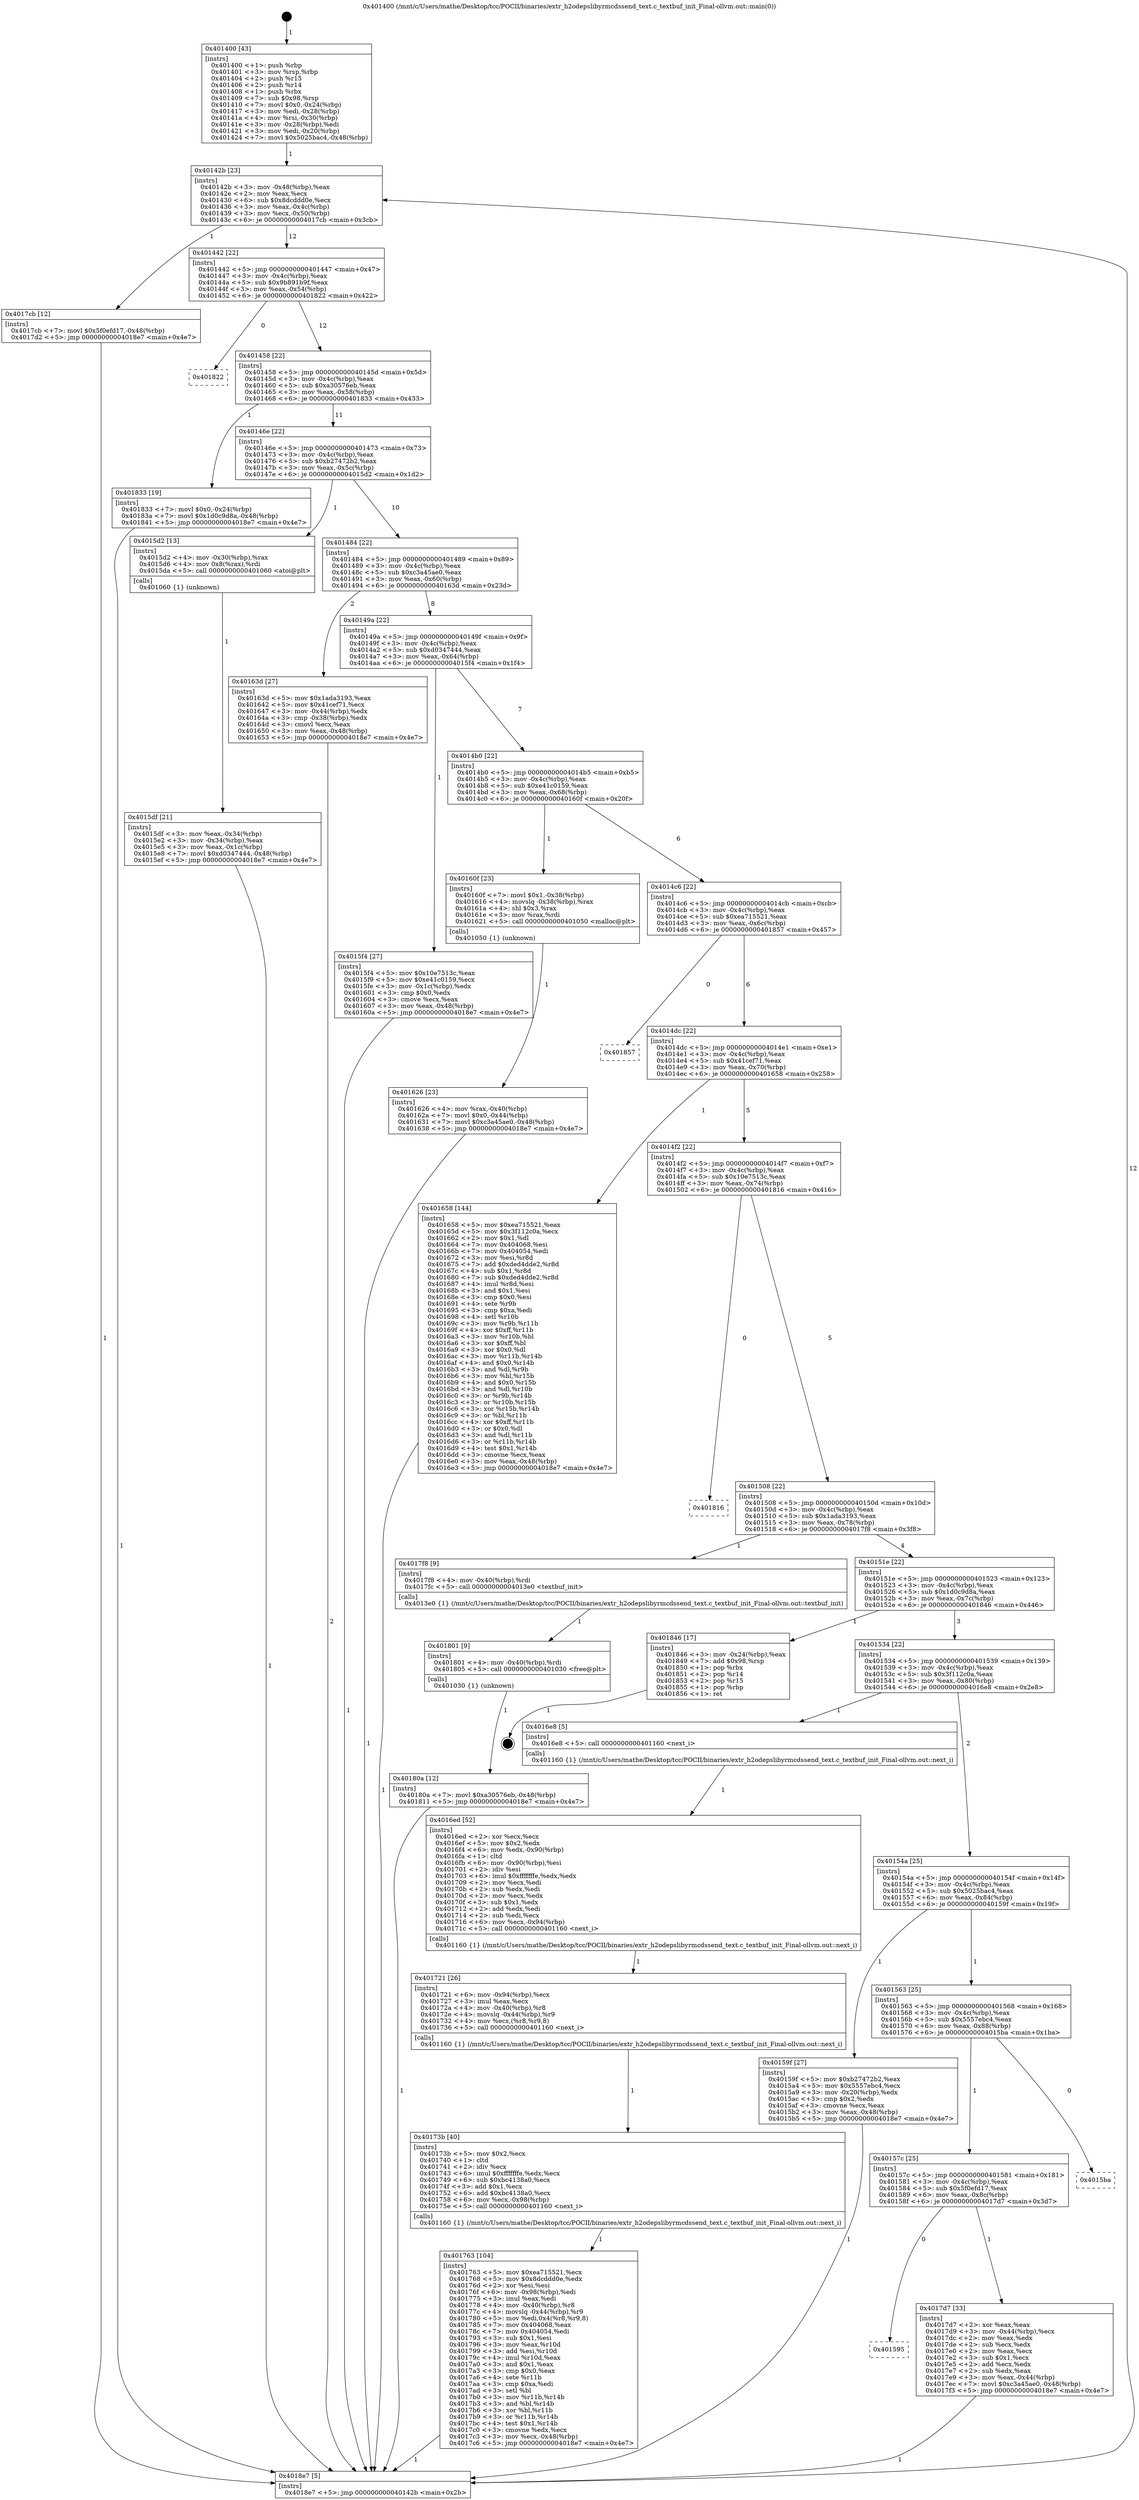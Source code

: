 digraph "0x401400" {
  label = "0x401400 (/mnt/c/Users/mathe/Desktop/tcc/POCII/binaries/extr_h2odepslibyrmcdssend_text.c_textbuf_init_Final-ollvm.out::main(0))"
  labelloc = "t"
  node[shape=record]

  Entry [label="",width=0.3,height=0.3,shape=circle,fillcolor=black,style=filled]
  "0x40142b" [label="{
     0x40142b [23]\l
     | [instrs]\l
     &nbsp;&nbsp;0x40142b \<+3\>: mov -0x48(%rbp),%eax\l
     &nbsp;&nbsp;0x40142e \<+2\>: mov %eax,%ecx\l
     &nbsp;&nbsp;0x401430 \<+6\>: sub $0x8dcddd0e,%ecx\l
     &nbsp;&nbsp;0x401436 \<+3\>: mov %eax,-0x4c(%rbp)\l
     &nbsp;&nbsp;0x401439 \<+3\>: mov %ecx,-0x50(%rbp)\l
     &nbsp;&nbsp;0x40143c \<+6\>: je 00000000004017cb \<main+0x3cb\>\l
  }"]
  "0x4017cb" [label="{
     0x4017cb [12]\l
     | [instrs]\l
     &nbsp;&nbsp;0x4017cb \<+7\>: movl $0x5f0efd17,-0x48(%rbp)\l
     &nbsp;&nbsp;0x4017d2 \<+5\>: jmp 00000000004018e7 \<main+0x4e7\>\l
  }"]
  "0x401442" [label="{
     0x401442 [22]\l
     | [instrs]\l
     &nbsp;&nbsp;0x401442 \<+5\>: jmp 0000000000401447 \<main+0x47\>\l
     &nbsp;&nbsp;0x401447 \<+3\>: mov -0x4c(%rbp),%eax\l
     &nbsp;&nbsp;0x40144a \<+5\>: sub $0x9b891b9f,%eax\l
     &nbsp;&nbsp;0x40144f \<+3\>: mov %eax,-0x54(%rbp)\l
     &nbsp;&nbsp;0x401452 \<+6\>: je 0000000000401822 \<main+0x422\>\l
  }"]
  Exit [label="",width=0.3,height=0.3,shape=circle,fillcolor=black,style=filled,peripheries=2]
  "0x401822" [label="{
     0x401822\l
  }", style=dashed]
  "0x401458" [label="{
     0x401458 [22]\l
     | [instrs]\l
     &nbsp;&nbsp;0x401458 \<+5\>: jmp 000000000040145d \<main+0x5d\>\l
     &nbsp;&nbsp;0x40145d \<+3\>: mov -0x4c(%rbp),%eax\l
     &nbsp;&nbsp;0x401460 \<+5\>: sub $0xa30576eb,%eax\l
     &nbsp;&nbsp;0x401465 \<+3\>: mov %eax,-0x58(%rbp)\l
     &nbsp;&nbsp;0x401468 \<+6\>: je 0000000000401833 \<main+0x433\>\l
  }"]
  "0x40180a" [label="{
     0x40180a [12]\l
     | [instrs]\l
     &nbsp;&nbsp;0x40180a \<+7\>: movl $0xa30576eb,-0x48(%rbp)\l
     &nbsp;&nbsp;0x401811 \<+5\>: jmp 00000000004018e7 \<main+0x4e7\>\l
  }"]
  "0x401833" [label="{
     0x401833 [19]\l
     | [instrs]\l
     &nbsp;&nbsp;0x401833 \<+7\>: movl $0x0,-0x24(%rbp)\l
     &nbsp;&nbsp;0x40183a \<+7\>: movl $0x1d0c9d8a,-0x48(%rbp)\l
     &nbsp;&nbsp;0x401841 \<+5\>: jmp 00000000004018e7 \<main+0x4e7\>\l
  }"]
  "0x40146e" [label="{
     0x40146e [22]\l
     | [instrs]\l
     &nbsp;&nbsp;0x40146e \<+5\>: jmp 0000000000401473 \<main+0x73\>\l
     &nbsp;&nbsp;0x401473 \<+3\>: mov -0x4c(%rbp),%eax\l
     &nbsp;&nbsp;0x401476 \<+5\>: sub $0xb27472b2,%eax\l
     &nbsp;&nbsp;0x40147b \<+3\>: mov %eax,-0x5c(%rbp)\l
     &nbsp;&nbsp;0x40147e \<+6\>: je 00000000004015d2 \<main+0x1d2\>\l
  }"]
  "0x401801" [label="{
     0x401801 [9]\l
     | [instrs]\l
     &nbsp;&nbsp;0x401801 \<+4\>: mov -0x40(%rbp),%rdi\l
     &nbsp;&nbsp;0x401805 \<+5\>: call 0000000000401030 \<free@plt\>\l
     | [calls]\l
     &nbsp;&nbsp;0x401030 \{1\} (unknown)\l
  }"]
  "0x4015d2" [label="{
     0x4015d2 [13]\l
     | [instrs]\l
     &nbsp;&nbsp;0x4015d2 \<+4\>: mov -0x30(%rbp),%rax\l
     &nbsp;&nbsp;0x4015d6 \<+4\>: mov 0x8(%rax),%rdi\l
     &nbsp;&nbsp;0x4015da \<+5\>: call 0000000000401060 \<atoi@plt\>\l
     | [calls]\l
     &nbsp;&nbsp;0x401060 \{1\} (unknown)\l
  }"]
  "0x401484" [label="{
     0x401484 [22]\l
     | [instrs]\l
     &nbsp;&nbsp;0x401484 \<+5\>: jmp 0000000000401489 \<main+0x89\>\l
     &nbsp;&nbsp;0x401489 \<+3\>: mov -0x4c(%rbp),%eax\l
     &nbsp;&nbsp;0x40148c \<+5\>: sub $0xc3a45ae0,%eax\l
     &nbsp;&nbsp;0x401491 \<+3\>: mov %eax,-0x60(%rbp)\l
     &nbsp;&nbsp;0x401494 \<+6\>: je 000000000040163d \<main+0x23d\>\l
  }"]
  "0x401595" [label="{
     0x401595\l
  }", style=dashed]
  "0x40163d" [label="{
     0x40163d [27]\l
     | [instrs]\l
     &nbsp;&nbsp;0x40163d \<+5\>: mov $0x1ada3193,%eax\l
     &nbsp;&nbsp;0x401642 \<+5\>: mov $0x41cef71,%ecx\l
     &nbsp;&nbsp;0x401647 \<+3\>: mov -0x44(%rbp),%edx\l
     &nbsp;&nbsp;0x40164a \<+3\>: cmp -0x38(%rbp),%edx\l
     &nbsp;&nbsp;0x40164d \<+3\>: cmovl %ecx,%eax\l
     &nbsp;&nbsp;0x401650 \<+3\>: mov %eax,-0x48(%rbp)\l
     &nbsp;&nbsp;0x401653 \<+5\>: jmp 00000000004018e7 \<main+0x4e7\>\l
  }"]
  "0x40149a" [label="{
     0x40149a [22]\l
     | [instrs]\l
     &nbsp;&nbsp;0x40149a \<+5\>: jmp 000000000040149f \<main+0x9f\>\l
     &nbsp;&nbsp;0x40149f \<+3\>: mov -0x4c(%rbp),%eax\l
     &nbsp;&nbsp;0x4014a2 \<+5\>: sub $0xd0347444,%eax\l
     &nbsp;&nbsp;0x4014a7 \<+3\>: mov %eax,-0x64(%rbp)\l
     &nbsp;&nbsp;0x4014aa \<+6\>: je 00000000004015f4 \<main+0x1f4\>\l
  }"]
  "0x4017d7" [label="{
     0x4017d7 [33]\l
     | [instrs]\l
     &nbsp;&nbsp;0x4017d7 \<+2\>: xor %eax,%eax\l
     &nbsp;&nbsp;0x4017d9 \<+3\>: mov -0x44(%rbp),%ecx\l
     &nbsp;&nbsp;0x4017dc \<+2\>: mov %eax,%edx\l
     &nbsp;&nbsp;0x4017de \<+2\>: sub %ecx,%edx\l
     &nbsp;&nbsp;0x4017e0 \<+2\>: mov %eax,%ecx\l
     &nbsp;&nbsp;0x4017e2 \<+3\>: sub $0x1,%ecx\l
     &nbsp;&nbsp;0x4017e5 \<+2\>: add %ecx,%edx\l
     &nbsp;&nbsp;0x4017e7 \<+2\>: sub %edx,%eax\l
     &nbsp;&nbsp;0x4017e9 \<+3\>: mov %eax,-0x44(%rbp)\l
     &nbsp;&nbsp;0x4017ec \<+7\>: movl $0xc3a45ae0,-0x48(%rbp)\l
     &nbsp;&nbsp;0x4017f3 \<+5\>: jmp 00000000004018e7 \<main+0x4e7\>\l
  }"]
  "0x4015f4" [label="{
     0x4015f4 [27]\l
     | [instrs]\l
     &nbsp;&nbsp;0x4015f4 \<+5\>: mov $0x10e7513c,%eax\l
     &nbsp;&nbsp;0x4015f9 \<+5\>: mov $0xe41c0159,%ecx\l
     &nbsp;&nbsp;0x4015fe \<+3\>: mov -0x1c(%rbp),%edx\l
     &nbsp;&nbsp;0x401601 \<+3\>: cmp $0x0,%edx\l
     &nbsp;&nbsp;0x401604 \<+3\>: cmove %ecx,%eax\l
     &nbsp;&nbsp;0x401607 \<+3\>: mov %eax,-0x48(%rbp)\l
     &nbsp;&nbsp;0x40160a \<+5\>: jmp 00000000004018e7 \<main+0x4e7\>\l
  }"]
  "0x4014b0" [label="{
     0x4014b0 [22]\l
     | [instrs]\l
     &nbsp;&nbsp;0x4014b0 \<+5\>: jmp 00000000004014b5 \<main+0xb5\>\l
     &nbsp;&nbsp;0x4014b5 \<+3\>: mov -0x4c(%rbp),%eax\l
     &nbsp;&nbsp;0x4014b8 \<+5\>: sub $0xe41c0159,%eax\l
     &nbsp;&nbsp;0x4014bd \<+3\>: mov %eax,-0x68(%rbp)\l
     &nbsp;&nbsp;0x4014c0 \<+6\>: je 000000000040160f \<main+0x20f\>\l
  }"]
  "0x40157c" [label="{
     0x40157c [25]\l
     | [instrs]\l
     &nbsp;&nbsp;0x40157c \<+5\>: jmp 0000000000401581 \<main+0x181\>\l
     &nbsp;&nbsp;0x401581 \<+3\>: mov -0x4c(%rbp),%eax\l
     &nbsp;&nbsp;0x401584 \<+5\>: sub $0x5f0efd17,%eax\l
     &nbsp;&nbsp;0x401589 \<+6\>: mov %eax,-0x8c(%rbp)\l
     &nbsp;&nbsp;0x40158f \<+6\>: je 00000000004017d7 \<main+0x3d7\>\l
  }"]
  "0x40160f" [label="{
     0x40160f [23]\l
     | [instrs]\l
     &nbsp;&nbsp;0x40160f \<+7\>: movl $0x1,-0x38(%rbp)\l
     &nbsp;&nbsp;0x401616 \<+4\>: movslq -0x38(%rbp),%rax\l
     &nbsp;&nbsp;0x40161a \<+4\>: shl $0x3,%rax\l
     &nbsp;&nbsp;0x40161e \<+3\>: mov %rax,%rdi\l
     &nbsp;&nbsp;0x401621 \<+5\>: call 0000000000401050 \<malloc@plt\>\l
     | [calls]\l
     &nbsp;&nbsp;0x401050 \{1\} (unknown)\l
  }"]
  "0x4014c6" [label="{
     0x4014c6 [22]\l
     | [instrs]\l
     &nbsp;&nbsp;0x4014c6 \<+5\>: jmp 00000000004014cb \<main+0xcb\>\l
     &nbsp;&nbsp;0x4014cb \<+3\>: mov -0x4c(%rbp),%eax\l
     &nbsp;&nbsp;0x4014ce \<+5\>: sub $0xea715521,%eax\l
     &nbsp;&nbsp;0x4014d3 \<+3\>: mov %eax,-0x6c(%rbp)\l
     &nbsp;&nbsp;0x4014d6 \<+6\>: je 0000000000401857 \<main+0x457\>\l
  }"]
  "0x4015ba" [label="{
     0x4015ba\l
  }", style=dashed]
  "0x401857" [label="{
     0x401857\l
  }", style=dashed]
  "0x4014dc" [label="{
     0x4014dc [22]\l
     | [instrs]\l
     &nbsp;&nbsp;0x4014dc \<+5\>: jmp 00000000004014e1 \<main+0xe1\>\l
     &nbsp;&nbsp;0x4014e1 \<+3\>: mov -0x4c(%rbp),%eax\l
     &nbsp;&nbsp;0x4014e4 \<+5\>: sub $0x41cef71,%eax\l
     &nbsp;&nbsp;0x4014e9 \<+3\>: mov %eax,-0x70(%rbp)\l
     &nbsp;&nbsp;0x4014ec \<+6\>: je 0000000000401658 \<main+0x258\>\l
  }"]
  "0x401763" [label="{
     0x401763 [104]\l
     | [instrs]\l
     &nbsp;&nbsp;0x401763 \<+5\>: mov $0xea715521,%ecx\l
     &nbsp;&nbsp;0x401768 \<+5\>: mov $0x8dcddd0e,%edx\l
     &nbsp;&nbsp;0x40176d \<+2\>: xor %esi,%esi\l
     &nbsp;&nbsp;0x40176f \<+6\>: mov -0x98(%rbp),%edi\l
     &nbsp;&nbsp;0x401775 \<+3\>: imul %eax,%edi\l
     &nbsp;&nbsp;0x401778 \<+4\>: mov -0x40(%rbp),%r8\l
     &nbsp;&nbsp;0x40177c \<+4\>: movslq -0x44(%rbp),%r9\l
     &nbsp;&nbsp;0x401780 \<+5\>: mov %edi,0x4(%r8,%r9,8)\l
     &nbsp;&nbsp;0x401785 \<+7\>: mov 0x404068,%eax\l
     &nbsp;&nbsp;0x40178c \<+7\>: mov 0x404054,%edi\l
     &nbsp;&nbsp;0x401793 \<+3\>: sub $0x1,%esi\l
     &nbsp;&nbsp;0x401796 \<+3\>: mov %eax,%r10d\l
     &nbsp;&nbsp;0x401799 \<+3\>: add %esi,%r10d\l
     &nbsp;&nbsp;0x40179c \<+4\>: imul %r10d,%eax\l
     &nbsp;&nbsp;0x4017a0 \<+3\>: and $0x1,%eax\l
     &nbsp;&nbsp;0x4017a3 \<+3\>: cmp $0x0,%eax\l
     &nbsp;&nbsp;0x4017a6 \<+4\>: sete %r11b\l
     &nbsp;&nbsp;0x4017aa \<+3\>: cmp $0xa,%edi\l
     &nbsp;&nbsp;0x4017ad \<+3\>: setl %bl\l
     &nbsp;&nbsp;0x4017b0 \<+3\>: mov %r11b,%r14b\l
     &nbsp;&nbsp;0x4017b3 \<+3\>: and %bl,%r14b\l
     &nbsp;&nbsp;0x4017b6 \<+3\>: xor %bl,%r11b\l
     &nbsp;&nbsp;0x4017b9 \<+3\>: or %r11b,%r14b\l
     &nbsp;&nbsp;0x4017bc \<+4\>: test $0x1,%r14b\l
     &nbsp;&nbsp;0x4017c0 \<+3\>: cmovne %edx,%ecx\l
     &nbsp;&nbsp;0x4017c3 \<+3\>: mov %ecx,-0x48(%rbp)\l
     &nbsp;&nbsp;0x4017c6 \<+5\>: jmp 00000000004018e7 \<main+0x4e7\>\l
  }"]
  "0x401658" [label="{
     0x401658 [144]\l
     | [instrs]\l
     &nbsp;&nbsp;0x401658 \<+5\>: mov $0xea715521,%eax\l
     &nbsp;&nbsp;0x40165d \<+5\>: mov $0x3f112c0a,%ecx\l
     &nbsp;&nbsp;0x401662 \<+2\>: mov $0x1,%dl\l
     &nbsp;&nbsp;0x401664 \<+7\>: mov 0x404068,%esi\l
     &nbsp;&nbsp;0x40166b \<+7\>: mov 0x404054,%edi\l
     &nbsp;&nbsp;0x401672 \<+3\>: mov %esi,%r8d\l
     &nbsp;&nbsp;0x401675 \<+7\>: add $0xded4dde2,%r8d\l
     &nbsp;&nbsp;0x40167c \<+4\>: sub $0x1,%r8d\l
     &nbsp;&nbsp;0x401680 \<+7\>: sub $0xded4dde2,%r8d\l
     &nbsp;&nbsp;0x401687 \<+4\>: imul %r8d,%esi\l
     &nbsp;&nbsp;0x40168b \<+3\>: and $0x1,%esi\l
     &nbsp;&nbsp;0x40168e \<+3\>: cmp $0x0,%esi\l
     &nbsp;&nbsp;0x401691 \<+4\>: sete %r9b\l
     &nbsp;&nbsp;0x401695 \<+3\>: cmp $0xa,%edi\l
     &nbsp;&nbsp;0x401698 \<+4\>: setl %r10b\l
     &nbsp;&nbsp;0x40169c \<+3\>: mov %r9b,%r11b\l
     &nbsp;&nbsp;0x40169f \<+4\>: xor $0xff,%r11b\l
     &nbsp;&nbsp;0x4016a3 \<+3\>: mov %r10b,%bl\l
     &nbsp;&nbsp;0x4016a6 \<+3\>: xor $0xff,%bl\l
     &nbsp;&nbsp;0x4016a9 \<+3\>: xor $0x0,%dl\l
     &nbsp;&nbsp;0x4016ac \<+3\>: mov %r11b,%r14b\l
     &nbsp;&nbsp;0x4016af \<+4\>: and $0x0,%r14b\l
     &nbsp;&nbsp;0x4016b3 \<+3\>: and %dl,%r9b\l
     &nbsp;&nbsp;0x4016b6 \<+3\>: mov %bl,%r15b\l
     &nbsp;&nbsp;0x4016b9 \<+4\>: and $0x0,%r15b\l
     &nbsp;&nbsp;0x4016bd \<+3\>: and %dl,%r10b\l
     &nbsp;&nbsp;0x4016c0 \<+3\>: or %r9b,%r14b\l
     &nbsp;&nbsp;0x4016c3 \<+3\>: or %r10b,%r15b\l
     &nbsp;&nbsp;0x4016c6 \<+3\>: xor %r15b,%r14b\l
     &nbsp;&nbsp;0x4016c9 \<+3\>: or %bl,%r11b\l
     &nbsp;&nbsp;0x4016cc \<+4\>: xor $0xff,%r11b\l
     &nbsp;&nbsp;0x4016d0 \<+3\>: or $0x0,%dl\l
     &nbsp;&nbsp;0x4016d3 \<+3\>: and %dl,%r11b\l
     &nbsp;&nbsp;0x4016d6 \<+3\>: or %r11b,%r14b\l
     &nbsp;&nbsp;0x4016d9 \<+4\>: test $0x1,%r14b\l
     &nbsp;&nbsp;0x4016dd \<+3\>: cmovne %ecx,%eax\l
     &nbsp;&nbsp;0x4016e0 \<+3\>: mov %eax,-0x48(%rbp)\l
     &nbsp;&nbsp;0x4016e3 \<+5\>: jmp 00000000004018e7 \<main+0x4e7\>\l
  }"]
  "0x4014f2" [label="{
     0x4014f2 [22]\l
     | [instrs]\l
     &nbsp;&nbsp;0x4014f2 \<+5\>: jmp 00000000004014f7 \<main+0xf7\>\l
     &nbsp;&nbsp;0x4014f7 \<+3\>: mov -0x4c(%rbp),%eax\l
     &nbsp;&nbsp;0x4014fa \<+5\>: sub $0x10e7513c,%eax\l
     &nbsp;&nbsp;0x4014ff \<+3\>: mov %eax,-0x74(%rbp)\l
     &nbsp;&nbsp;0x401502 \<+6\>: je 0000000000401816 \<main+0x416\>\l
  }"]
  "0x40173b" [label="{
     0x40173b [40]\l
     | [instrs]\l
     &nbsp;&nbsp;0x40173b \<+5\>: mov $0x2,%ecx\l
     &nbsp;&nbsp;0x401740 \<+1\>: cltd\l
     &nbsp;&nbsp;0x401741 \<+2\>: idiv %ecx\l
     &nbsp;&nbsp;0x401743 \<+6\>: imul $0xfffffffe,%edx,%ecx\l
     &nbsp;&nbsp;0x401749 \<+6\>: sub $0xbc4138a0,%ecx\l
     &nbsp;&nbsp;0x40174f \<+3\>: add $0x1,%ecx\l
     &nbsp;&nbsp;0x401752 \<+6\>: add $0xbc4138a0,%ecx\l
     &nbsp;&nbsp;0x401758 \<+6\>: mov %ecx,-0x98(%rbp)\l
     &nbsp;&nbsp;0x40175e \<+5\>: call 0000000000401160 \<next_i\>\l
     | [calls]\l
     &nbsp;&nbsp;0x401160 \{1\} (/mnt/c/Users/mathe/Desktop/tcc/POCII/binaries/extr_h2odepslibyrmcdssend_text.c_textbuf_init_Final-ollvm.out::next_i)\l
  }"]
  "0x401816" [label="{
     0x401816\l
  }", style=dashed]
  "0x401508" [label="{
     0x401508 [22]\l
     | [instrs]\l
     &nbsp;&nbsp;0x401508 \<+5\>: jmp 000000000040150d \<main+0x10d\>\l
     &nbsp;&nbsp;0x40150d \<+3\>: mov -0x4c(%rbp),%eax\l
     &nbsp;&nbsp;0x401510 \<+5\>: sub $0x1ada3193,%eax\l
     &nbsp;&nbsp;0x401515 \<+3\>: mov %eax,-0x78(%rbp)\l
     &nbsp;&nbsp;0x401518 \<+6\>: je 00000000004017f8 \<main+0x3f8\>\l
  }"]
  "0x401721" [label="{
     0x401721 [26]\l
     | [instrs]\l
     &nbsp;&nbsp;0x401721 \<+6\>: mov -0x94(%rbp),%ecx\l
     &nbsp;&nbsp;0x401727 \<+3\>: imul %eax,%ecx\l
     &nbsp;&nbsp;0x40172a \<+4\>: mov -0x40(%rbp),%r8\l
     &nbsp;&nbsp;0x40172e \<+4\>: movslq -0x44(%rbp),%r9\l
     &nbsp;&nbsp;0x401732 \<+4\>: mov %ecx,(%r8,%r9,8)\l
     &nbsp;&nbsp;0x401736 \<+5\>: call 0000000000401160 \<next_i\>\l
     | [calls]\l
     &nbsp;&nbsp;0x401160 \{1\} (/mnt/c/Users/mathe/Desktop/tcc/POCII/binaries/extr_h2odepslibyrmcdssend_text.c_textbuf_init_Final-ollvm.out::next_i)\l
  }"]
  "0x4017f8" [label="{
     0x4017f8 [9]\l
     | [instrs]\l
     &nbsp;&nbsp;0x4017f8 \<+4\>: mov -0x40(%rbp),%rdi\l
     &nbsp;&nbsp;0x4017fc \<+5\>: call 00000000004013e0 \<textbuf_init\>\l
     | [calls]\l
     &nbsp;&nbsp;0x4013e0 \{1\} (/mnt/c/Users/mathe/Desktop/tcc/POCII/binaries/extr_h2odepslibyrmcdssend_text.c_textbuf_init_Final-ollvm.out::textbuf_init)\l
  }"]
  "0x40151e" [label="{
     0x40151e [22]\l
     | [instrs]\l
     &nbsp;&nbsp;0x40151e \<+5\>: jmp 0000000000401523 \<main+0x123\>\l
     &nbsp;&nbsp;0x401523 \<+3\>: mov -0x4c(%rbp),%eax\l
     &nbsp;&nbsp;0x401526 \<+5\>: sub $0x1d0c9d8a,%eax\l
     &nbsp;&nbsp;0x40152b \<+3\>: mov %eax,-0x7c(%rbp)\l
     &nbsp;&nbsp;0x40152e \<+6\>: je 0000000000401846 \<main+0x446\>\l
  }"]
  "0x4016ed" [label="{
     0x4016ed [52]\l
     | [instrs]\l
     &nbsp;&nbsp;0x4016ed \<+2\>: xor %ecx,%ecx\l
     &nbsp;&nbsp;0x4016ef \<+5\>: mov $0x2,%edx\l
     &nbsp;&nbsp;0x4016f4 \<+6\>: mov %edx,-0x90(%rbp)\l
     &nbsp;&nbsp;0x4016fa \<+1\>: cltd\l
     &nbsp;&nbsp;0x4016fb \<+6\>: mov -0x90(%rbp),%esi\l
     &nbsp;&nbsp;0x401701 \<+2\>: idiv %esi\l
     &nbsp;&nbsp;0x401703 \<+6\>: imul $0xfffffffe,%edx,%edx\l
     &nbsp;&nbsp;0x401709 \<+2\>: mov %ecx,%edi\l
     &nbsp;&nbsp;0x40170b \<+2\>: sub %edx,%edi\l
     &nbsp;&nbsp;0x40170d \<+2\>: mov %ecx,%edx\l
     &nbsp;&nbsp;0x40170f \<+3\>: sub $0x1,%edx\l
     &nbsp;&nbsp;0x401712 \<+2\>: add %edx,%edi\l
     &nbsp;&nbsp;0x401714 \<+2\>: sub %edi,%ecx\l
     &nbsp;&nbsp;0x401716 \<+6\>: mov %ecx,-0x94(%rbp)\l
     &nbsp;&nbsp;0x40171c \<+5\>: call 0000000000401160 \<next_i\>\l
     | [calls]\l
     &nbsp;&nbsp;0x401160 \{1\} (/mnt/c/Users/mathe/Desktop/tcc/POCII/binaries/extr_h2odepslibyrmcdssend_text.c_textbuf_init_Final-ollvm.out::next_i)\l
  }"]
  "0x401846" [label="{
     0x401846 [17]\l
     | [instrs]\l
     &nbsp;&nbsp;0x401846 \<+3\>: mov -0x24(%rbp),%eax\l
     &nbsp;&nbsp;0x401849 \<+7\>: add $0x98,%rsp\l
     &nbsp;&nbsp;0x401850 \<+1\>: pop %rbx\l
     &nbsp;&nbsp;0x401851 \<+2\>: pop %r14\l
     &nbsp;&nbsp;0x401853 \<+2\>: pop %r15\l
     &nbsp;&nbsp;0x401855 \<+1\>: pop %rbp\l
     &nbsp;&nbsp;0x401856 \<+1\>: ret\l
  }"]
  "0x401534" [label="{
     0x401534 [22]\l
     | [instrs]\l
     &nbsp;&nbsp;0x401534 \<+5\>: jmp 0000000000401539 \<main+0x139\>\l
     &nbsp;&nbsp;0x401539 \<+3\>: mov -0x4c(%rbp),%eax\l
     &nbsp;&nbsp;0x40153c \<+5\>: sub $0x3f112c0a,%eax\l
     &nbsp;&nbsp;0x401541 \<+3\>: mov %eax,-0x80(%rbp)\l
     &nbsp;&nbsp;0x401544 \<+6\>: je 00000000004016e8 \<main+0x2e8\>\l
  }"]
  "0x401626" [label="{
     0x401626 [23]\l
     | [instrs]\l
     &nbsp;&nbsp;0x401626 \<+4\>: mov %rax,-0x40(%rbp)\l
     &nbsp;&nbsp;0x40162a \<+7\>: movl $0x0,-0x44(%rbp)\l
     &nbsp;&nbsp;0x401631 \<+7\>: movl $0xc3a45ae0,-0x48(%rbp)\l
     &nbsp;&nbsp;0x401638 \<+5\>: jmp 00000000004018e7 \<main+0x4e7\>\l
  }"]
  "0x4016e8" [label="{
     0x4016e8 [5]\l
     | [instrs]\l
     &nbsp;&nbsp;0x4016e8 \<+5\>: call 0000000000401160 \<next_i\>\l
     | [calls]\l
     &nbsp;&nbsp;0x401160 \{1\} (/mnt/c/Users/mathe/Desktop/tcc/POCII/binaries/extr_h2odepslibyrmcdssend_text.c_textbuf_init_Final-ollvm.out::next_i)\l
  }"]
  "0x40154a" [label="{
     0x40154a [25]\l
     | [instrs]\l
     &nbsp;&nbsp;0x40154a \<+5\>: jmp 000000000040154f \<main+0x14f\>\l
     &nbsp;&nbsp;0x40154f \<+3\>: mov -0x4c(%rbp),%eax\l
     &nbsp;&nbsp;0x401552 \<+5\>: sub $0x5025bac4,%eax\l
     &nbsp;&nbsp;0x401557 \<+6\>: mov %eax,-0x84(%rbp)\l
     &nbsp;&nbsp;0x40155d \<+6\>: je 000000000040159f \<main+0x19f\>\l
  }"]
  "0x4015df" [label="{
     0x4015df [21]\l
     | [instrs]\l
     &nbsp;&nbsp;0x4015df \<+3\>: mov %eax,-0x34(%rbp)\l
     &nbsp;&nbsp;0x4015e2 \<+3\>: mov -0x34(%rbp),%eax\l
     &nbsp;&nbsp;0x4015e5 \<+3\>: mov %eax,-0x1c(%rbp)\l
     &nbsp;&nbsp;0x4015e8 \<+7\>: movl $0xd0347444,-0x48(%rbp)\l
     &nbsp;&nbsp;0x4015ef \<+5\>: jmp 00000000004018e7 \<main+0x4e7\>\l
  }"]
  "0x40159f" [label="{
     0x40159f [27]\l
     | [instrs]\l
     &nbsp;&nbsp;0x40159f \<+5\>: mov $0xb27472b2,%eax\l
     &nbsp;&nbsp;0x4015a4 \<+5\>: mov $0x5557ebc4,%ecx\l
     &nbsp;&nbsp;0x4015a9 \<+3\>: mov -0x20(%rbp),%edx\l
     &nbsp;&nbsp;0x4015ac \<+3\>: cmp $0x2,%edx\l
     &nbsp;&nbsp;0x4015af \<+3\>: cmovne %ecx,%eax\l
     &nbsp;&nbsp;0x4015b2 \<+3\>: mov %eax,-0x48(%rbp)\l
     &nbsp;&nbsp;0x4015b5 \<+5\>: jmp 00000000004018e7 \<main+0x4e7\>\l
  }"]
  "0x401563" [label="{
     0x401563 [25]\l
     | [instrs]\l
     &nbsp;&nbsp;0x401563 \<+5\>: jmp 0000000000401568 \<main+0x168\>\l
     &nbsp;&nbsp;0x401568 \<+3\>: mov -0x4c(%rbp),%eax\l
     &nbsp;&nbsp;0x40156b \<+5\>: sub $0x5557ebc4,%eax\l
     &nbsp;&nbsp;0x401570 \<+6\>: mov %eax,-0x88(%rbp)\l
     &nbsp;&nbsp;0x401576 \<+6\>: je 00000000004015ba \<main+0x1ba\>\l
  }"]
  "0x4018e7" [label="{
     0x4018e7 [5]\l
     | [instrs]\l
     &nbsp;&nbsp;0x4018e7 \<+5\>: jmp 000000000040142b \<main+0x2b\>\l
  }"]
  "0x401400" [label="{
     0x401400 [43]\l
     | [instrs]\l
     &nbsp;&nbsp;0x401400 \<+1\>: push %rbp\l
     &nbsp;&nbsp;0x401401 \<+3\>: mov %rsp,%rbp\l
     &nbsp;&nbsp;0x401404 \<+2\>: push %r15\l
     &nbsp;&nbsp;0x401406 \<+2\>: push %r14\l
     &nbsp;&nbsp;0x401408 \<+1\>: push %rbx\l
     &nbsp;&nbsp;0x401409 \<+7\>: sub $0x98,%rsp\l
     &nbsp;&nbsp;0x401410 \<+7\>: movl $0x0,-0x24(%rbp)\l
     &nbsp;&nbsp;0x401417 \<+3\>: mov %edi,-0x28(%rbp)\l
     &nbsp;&nbsp;0x40141a \<+4\>: mov %rsi,-0x30(%rbp)\l
     &nbsp;&nbsp;0x40141e \<+3\>: mov -0x28(%rbp),%edi\l
     &nbsp;&nbsp;0x401421 \<+3\>: mov %edi,-0x20(%rbp)\l
     &nbsp;&nbsp;0x401424 \<+7\>: movl $0x5025bac4,-0x48(%rbp)\l
  }"]
  Entry -> "0x401400" [label=" 1"]
  "0x40142b" -> "0x4017cb" [label=" 1"]
  "0x40142b" -> "0x401442" [label=" 12"]
  "0x401846" -> Exit [label=" 1"]
  "0x401442" -> "0x401822" [label=" 0"]
  "0x401442" -> "0x401458" [label=" 12"]
  "0x401833" -> "0x4018e7" [label=" 1"]
  "0x401458" -> "0x401833" [label=" 1"]
  "0x401458" -> "0x40146e" [label=" 11"]
  "0x40180a" -> "0x4018e7" [label=" 1"]
  "0x40146e" -> "0x4015d2" [label=" 1"]
  "0x40146e" -> "0x401484" [label=" 10"]
  "0x401801" -> "0x40180a" [label=" 1"]
  "0x401484" -> "0x40163d" [label=" 2"]
  "0x401484" -> "0x40149a" [label=" 8"]
  "0x4017f8" -> "0x401801" [label=" 1"]
  "0x40149a" -> "0x4015f4" [label=" 1"]
  "0x40149a" -> "0x4014b0" [label=" 7"]
  "0x4017d7" -> "0x4018e7" [label=" 1"]
  "0x4014b0" -> "0x40160f" [label=" 1"]
  "0x4014b0" -> "0x4014c6" [label=" 6"]
  "0x40157c" -> "0x4017d7" [label=" 1"]
  "0x4014c6" -> "0x401857" [label=" 0"]
  "0x4014c6" -> "0x4014dc" [label=" 6"]
  "0x40157c" -> "0x401595" [label=" 0"]
  "0x4014dc" -> "0x401658" [label=" 1"]
  "0x4014dc" -> "0x4014f2" [label=" 5"]
  "0x401563" -> "0x4015ba" [label=" 0"]
  "0x4014f2" -> "0x401816" [label=" 0"]
  "0x4014f2" -> "0x401508" [label=" 5"]
  "0x401563" -> "0x40157c" [label=" 1"]
  "0x401508" -> "0x4017f8" [label=" 1"]
  "0x401508" -> "0x40151e" [label=" 4"]
  "0x4017cb" -> "0x4018e7" [label=" 1"]
  "0x40151e" -> "0x401846" [label=" 1"]
  "0x40151e" -> "0x401534" [label=" 3"]
  "0x401763" -> "0x4018e7" [label=" 1"]
  "0x401534" -> "0x4016e8" [label=" 1"]
  "0x401534" -> "0x40154a" [label=" 2"]
  "0x40173b" -> "0x401763" [label=" 1"]
  "0x40154a" -> "0x40159f" [label=" 1"]
  "0x40154a" -> "0x401563" [label=" 1"]
  "0x40159f" -> "0x4018e7" [label=" 1"]
  "0x401400" -> "0x40142b" [label=" 1"]
  "0x4018e7" -> "0x40142b" [label=" 12"]
  "0x4015d2" -> "0x4015df" [label=" 1"]
  "0x4015df" -> "0x4018e7" [label=" 1"]
  "0x4015f4" -> "0x4018e7" [label=" 1"]
  "0x40160f" -> "0x401626" [label=" 1"]
  "0x401626" -> "0x4018e7" [label=" 1"]
  "0x40163d" -> "0x4018e7" [label=" 2"]
  "0x401658" -> "0x4018e7" [label=" 1"]
  "0x4016e8" -> "0x4016ed" [label=" 1"]
  "0x4016ed" -> "0x401721" [label=" 1"]
  "0x401721" -> "0x40173b" [label=" 1"]
}
